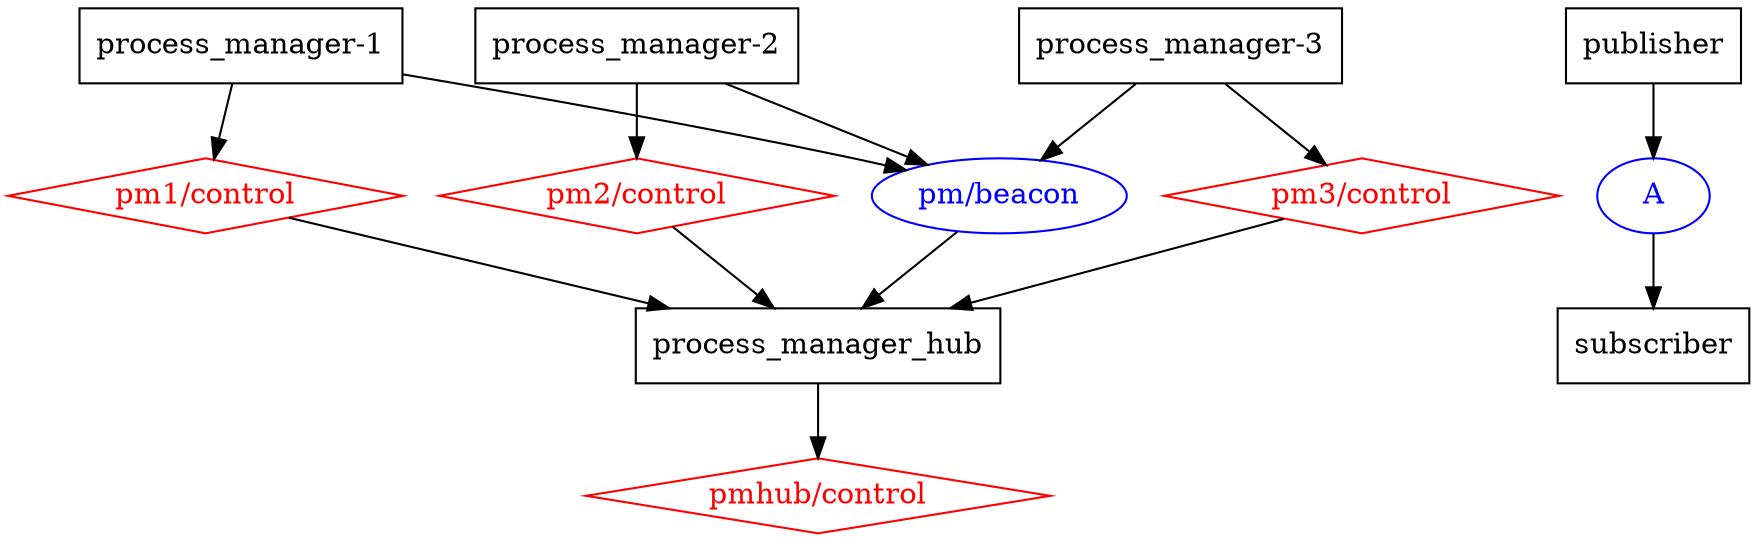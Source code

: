 digraph G {
    graph [overlap=false, splines=true, bgcolor="white"];

    node [shape=diamond, color=red, fontcolor=red];
    S_pm1_control [label="pm1/control"];
    S_pm2_control [label="pm2/control"];
    S_pm3_control [label="pm3/control"];
    S_process_manager_hub_control [label="pmhub/control"];

    node [shape=ellipse, color=blue, fontcolor=blue];
    T_A [label="A"];
    T_process_manager_beacon [label="pm/beacon"];

    subgraph machine_1 {
        label="Machine 1";
		color=blue;

        node [shape=box, color=black, fontcolor=black];
        N_process_manager_1 [label="process_manager-1"];
        N_process_manager_hub [label="process_manager_hub"];

        edge [color=black];
        N_process_manager_1 -> T_process_manager_beacon;
        T_process_manager_beacon -> N_process_manager_hub;
        N_process_manager_1 -> S_pm1_control;
        N_process_manager_hub -> S_process_manager_hub_control;
        S_pm1_control -> N_process_manager_hub;
    }

    subgraph machine_2 {
        label="Machine 2";
		color=blue;

        node [shape=box, color=black, fontcolor=black];
        N_publisher [label="publisher"];
        N_process_manager_2 [label="process_manager-2"];

        edge [color=black];
        N_process_manager_2 -> T_process_manager_beacon;
        N_publisher -> T_A;
        N_process_manager_2 -> S_pm2_control;
        S_pm2_control -> N_process_manager_hub;
    }

    subgraph machine_3 {
        label="Machine 3";
		color=blue;

        node [shape=box, color=black, fontcolor=black];
        N_subscriber [label="subscriber"];
        N_process_manager_3 [label="process_manager-3"];

        edge [color=black];
        N_process_manager_3 -> T_process_manager_beacon;
        T_A -> N_subscriber;
        N_process_manager_3 -> S_pm3_control;
        S_pm3_control -> N_process_manager_hub;
    }

}
